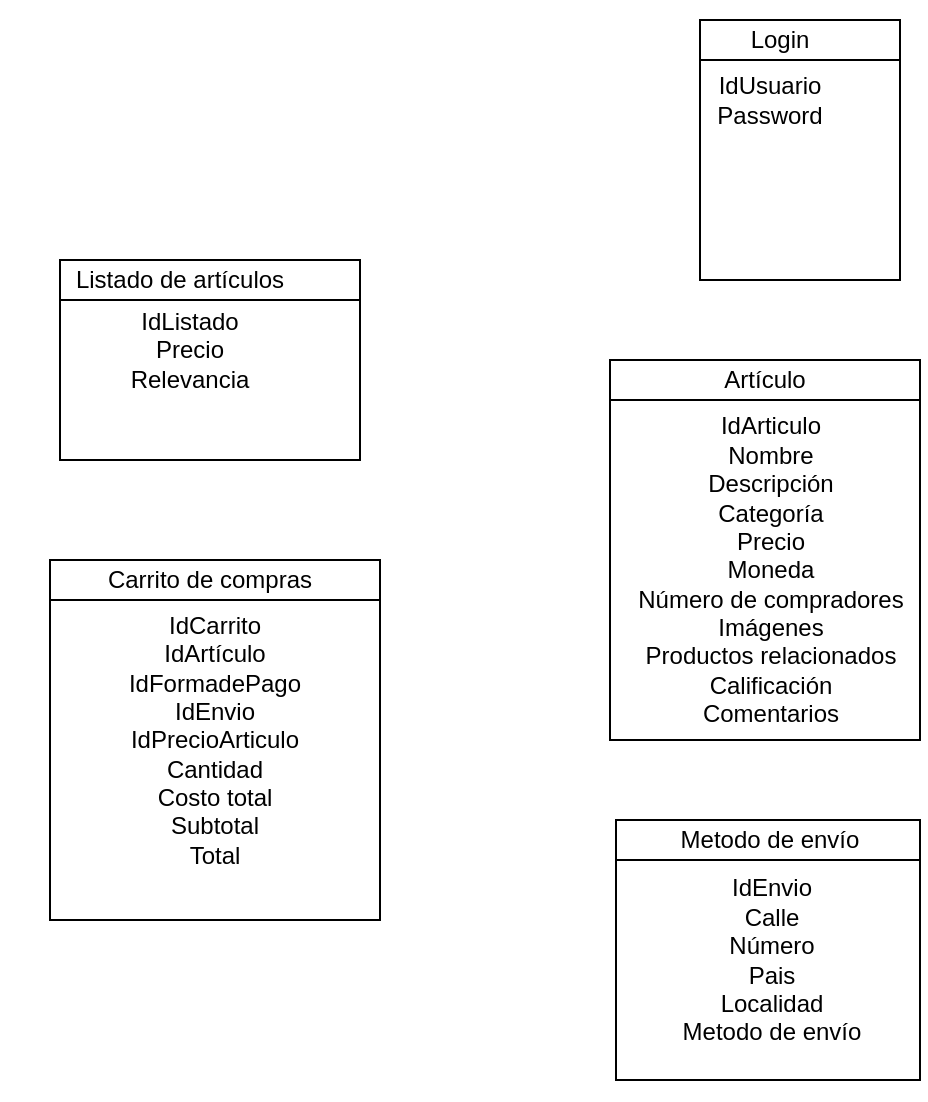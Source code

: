<mxfile version="13.5.9" type="github">
  <diagram id="FlkiXIvMVXTxF6Fdl1Iv" name="Page-1">
    <mxGraphModel dx="782" dy="482" grid="1" gridSize="10" guides="1" tooltips="1" connect="1" arrows="1" fold="1" page="1" pageScale="1" pageWidth="850" pageHeight="1100" math="0" shadow="0">
      <root>
        <mxCell id="0" />
        <mxCell id="1" parent="0" />
        <mxCell id="LrLYDFanNHeDi5vaeuGO-1" value="" style="shape=internalStorage;whiteSpace=wrap;html=1;backgroundOutline=1;dx=0;dy=20;" vertex="1" parent="1">
          <mxGeometry x="390" y="140" width="100" height="130" as="geometry" />
        </mxCell>
        <mxCell id="LrLYDFanNHeDi5vaeuGO-2" value="Login" style="text;html=1;strokeColor=none;fillColor=none;align=center;verticalAlign=middle;whiteSpace=wrap;rounded=0;" vertex="1" parent="1">
          <mxGeometry x="370" y="140" width="120" height="20" as="geometry" />
        </mxCell>
        <mxCell id="LrLYDFanNHeDi5vaeuGO-3" value="IdUsuario&lt;br&gt;Password" style="text;html=1;strokeColor=none;fillColor=none;align=center;verticalAlign=middle;whiteSpace=wrap;rounded=0;" vertex="1" parent="1">
          <mxGeometry x="360" y="130" width="130" height="100" as="geometry" />
        </mxCell>
        <mxCell id="LrLYDFanNHeDi5vaeuGO-4" value="" style="shape=internalStorage;whiteSpace=wrap;html=1;backgroundOutline=1;dx=0;dy=20;" vertex="1" parent="1">
          <mxGeometry x="70" y="260" width="150" height="100" as="geometry" />
        </mxCell>
        <mxCell id="LrLYDFanNHeDi5vaeuGO-5" value="Listado de artículos" style="text;html=1;strokeColor=none;fillColor=none;align=center;verticalAlign=middle;whiteSpace=wrap;rounded=0;" vertex="1" parent="1">
          <mxGeometry x="40" y="260" width="180" height="20" as="geometry" />
        </mxCell>
        <mxCell id="LrLYDFanNHeDi5vaeuGO-6" value="IdListado&lt;br&gt;Precio&lt;br&gt;Relevancia" style="text;html=1;strokeColor=none;fillColor=none;align=center;verticalAlign=middle;whiteSpace=wrap;rounded=0;" vertex="1" parent="1">
          <mxGeometry x="60" y="280" width="150" height="50" as="geometry" />
        </mxCell>
        <mxCell id="LrLYDFanNHeDi5vaeuGO-7" value="" style="shape=internalStorage;whiteSpace=wrap;html=1;backgroundOutline=1;dx=0;dy=20;" vertex="1" parent="1">
          <mxGeometry x="345" y="310" width="155" height="190" as="geometry" />
        </mxCell>
        <mxCell id="LrLYDFanNHeDi5vaeuGO-8" value="Artículo" style="text;html=1;strokeColor=none;fillColor=none;align=center;verticalAlign=middle;whiteSpace=wrap;rounded=0;" vertex="1" parent="1">
          <mxGeometry x="345" y="310" width="155" height="20" as="geometry" />
        </mxCell>
        <mxCell id="LrLYDFanNHeDi5vaeuGO-9" value="IdArticulo&lt;br&gt;Nombre&lt;br&gt;Descripción&lt;br&gt;Categoría&lt;br&gt;Precio&lt;br&gt;Moneda&lt;br&gt;Número de compradores&lt;br&gt;Imágenes&lt;br&gt;Productos relacionados&lt;br&gt;Calificación&lt;br&gt;Comentarios" style="text;html=1;strokeColor=none;fillColor=none;align=center;verticalAlign=middle;whiteSpace=wrap;rounded=0;" vertex="1" parent="1">
          <mxGeometry x="348" y="270" width="155" height="290" as="geometry" />
        </mxCell>
        <mxCell id="LrLYDFanNHeDi5vaeuGO-11" value="" style="shape=internalStorage;whiteSpace=wrap;html=1;backgroundOutline=1;dx=0;dy=20;" vertex="1" parent="1">
          <mxGeometry x="65" y="410" width="165" height="180" as="geometry" />
        </mxCell>
        <mxCell id="LrLYDFanNHeDi5vaeuGO-12" value="Carrito de compras" style="text;html=1;strokeColor=none;fillColor=none;align=center;verticalAlign=middle;whiteSpace=wrap;rounded=0;" vertex="1" parent="1">
          <mxGeometry x="60" y="410" width="170" height="20" as="geometry" />
        </mxCell>
        <mxCell id="LrLYDFanNHeDi5vaeuGO-13" value="IdCarrito&lt;br&gt;IdArtículo&lt;br&gt;IdFormadePago&lt;br&gt;IdEnvio&lt;br&gt;IdPrecioArticulo&lt;br&gt;Cantidad&lt;br&gt;Costo total&lt;br&gt;Subtotal&lt;br&gt;Total" style="text;html=1;strokeColor=none;fillColor=none;align=center;verticalAlign=middle;whiteSpace=wrap;rounded=0;" vertex="1" parent="1">
          <mxGeometry x="65" y="450" width="165" height="100" as="geometry" />
        </mxCell>
        <mxCell id="LrLYDFanNHeDi5vaeuGO-14" value="" style="shape=internalStorage;whiteSpace=wrap;html=1;backgroundOutline=1;dx=0;dy=20;" vertex="1" parent="1">
          <mxGeometry x="348" y="540" width="152" height="130" as="geometry" />
        </mxCell>
        <mxCell id="LrLYDFanNHeDi5vaeuGO-15" value="Metodo de envío" style="text;html=1;strokeColor=none;fillColor=none;align=center;verticalAlign=middle;whiteSpace=wrap;rounded=0;" vertex="1" parent="1">
          <mxGeometry x="350" y="540" width="150" height="20" as="geometry" />
        </mxCell>
        <mxCell id="LrLYDFanNHeDi5vaeuGO-16" value="IdEnvio&lt;br&gt;Calle&lt;br&gt;Número&lt;br&gt;Pais&lt;br&gt;Localidad&lt;br&gt;Metodo de envío" style="text;html=1;strokeColor=none;fillColor=none;align=center;verticalAlign=middle;whiteSpace=wrap;rounded=0;" vertex="1" parent="1">
          <mxGeometry x="350.5" y="540" width="150" height="140" as="geometry" />
        </mxCell>
      </root>
    </mxGraphModel>
  </diagram>
</mxfile>
